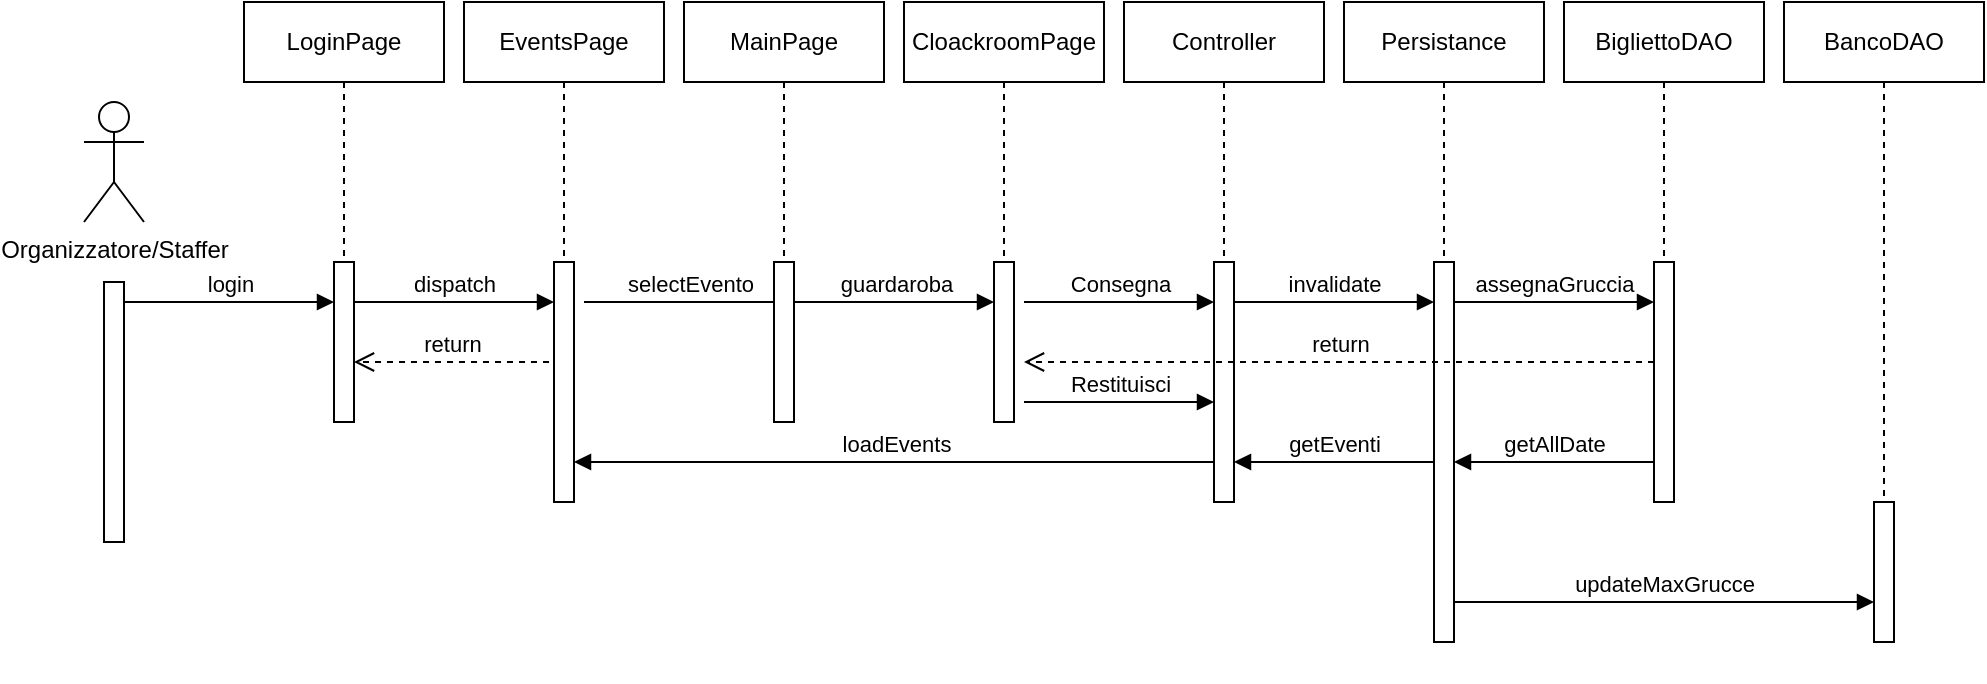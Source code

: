 <mxfile version="26.0.16">
  <diagram name="Page-1" id="qtzBd56Y72MIpkaMbCtu">
    <mxGraphModel dx="3044" dy="1520" grid="1" gridSize="10" guides="1" tooltips="1" connect="1" arrows="1" fold="1" page="1" pageScale="1" pageWidth="1169" pageHeight="827" math="0" shadow="0">
      <root>
        <mxCell id="0" />
        <mxCell id="1" parent="0" />
        <mxCell id="7uTut0DsjVxzeyFyZjMN-1" value="Organizzatore/Staffer" style="shape=umlActor;verticalLabelPosition=bottom;verticalAlign=top;html=1;" parent="1" vertex="1">
          <mxGeometry x="110" y="90" width="30" height="60" as="geometry" />
        </mxCell>
        <mxCell id="7uTut0DsjVxzeyFyZjMN-2" value="" style="html=1;points=[[0,0,0,0,5],[0,1,0,0,-5],[1,0,0,0,5],[1,1,0,0,-5]];perimeter=orthogonalPerimeter;outlineConnect=0;targetShapes=umlLifeline;portConstraint=eastwest;newEdgeStyle={&quot;curved&quot;:0,&quot;rounded&quot;:0};" parent="1" vertex="1">
          <mxGeometry x="120" y="180" width="10" height="130" as="geometry" />
        </mxCell>
        <mxCell id="7uTut0DsjVxzeyFyZjMN-3" value="login" style="html=1;verticalAlign=bottom;endArrow=block;edgeStyle=elbowEdgeStyle;elbow=vertical;curved=0;rounded=0;" parent="1" edge="1">
          <mxGeometry x="-0.003" relative="1" as="geometry">
            <mxPoint x="130" y="190" as="sourcePoint" />
            <Array as="points">
              <mxPoint x="215" y="190" />
            </Array>
            <mxPoint x="235" y="190" as="targetPoint" />
            <mxPoint as="offset" />
          </mxGeometry>
        </mxCell>
        <mxCell id="7uTut0DsjVxzeyFyZjMN-4" value="" style="group" parent="1" vertex="1" connectable="0">
          <mxGeometry x="190" y="40" width="100" height="210" as="geometry" />
        </mxCell>
        <mxCell id="7uTut0DsjVxzeyFyZjMN-5" value="LoginPage" style="shape=umlLifeline;perimeter=lifelinePerimeter;whiteSpace=wrap;html=1;container=0;dropTarget=0;collapsible=0;recursiveResize=0;outlineConnect=0;portConstraint=eastwest;newEdgeStyle={&quot;edgeStyle&quot;:&quot;elbowEdgeStyle&quot;,&quot;elbow&quot;:&quot;vertical&quot;,&quot;curved&quot;:0,&quot;rounded&quot;:0};" parent="7uTut0DsjVxzeyFyZjMN-4" vertex="1">
          <mxGeometry width="100" height="210" as="geometry" />
        </mxCell>
        <mxCell id="7uTut0DsjVxzeyFyZjMN-6" value="" style="html=1;points=[[0,0,0,0,5],[0,1,0,0,-5],[1,0,0,0,5],[1,1,0,0,-5]];perimeter=orthogonalPerimeter;outlineConnect=0;targetShapes=umlLifeline;portConstraint=eastwest;newEdgeStyle={&quot;curved&quot;:0,&quot;rounded&quot;:0};" parent="7uTut0DsjVxzeyFyZjMN-4" vertex="1">
          <mxGeometry x="45" y="130" width="10" height="80" as="geometry" />
        </mxCell>
        <mxCell id="7uTut0DsjVxzeyFyZjMN-7" value="return" style="html=1;verticalAlign=bottom;endArrow=open;dashed=1;endSize=8;curved=0;rounded=0;entryX=1.5;entryY=0.625;entryDx=0;entryDy=0;entryPerimeter=0;" parent="7uTut0DsjVxzeyFyZjMN-4" edge="1">
          <mxGeometry relative="1" as="geometry">
            <mxPoint x="152.5" y="180" as="sourcePoint" />
            <mxPoint x="55" y="180" as="targetPoint" />
          </mxGeometry>
        </mxCell>
        <mxCell id="7uTut0DsjVxzeyFyZjMN-8" value="dispatch" style="html=1;verticalAlign=bottom;endArrow=block;edgeStyle=elbowEdgeStyle;elbow=vertical;curved=0;rounded=0;" parent="1" source="7uTut0DsjVxzeyFyZjMN-6" target="7uTut0DsjVxzeyFyZjMN-11" edge="1">
          <mxGeometry relative="1" as="geometry">
            <mxPoint x="250" y="190" as="sourcePoint" />
            <Array as="points">
              <mxPoint x="300" y="190" />
            </Array>
            <mxPoint x="340" y="190" as="targetPoint" />
          </mxGeometry>
        </mxCell>
        <mxCell id="7uTut0DsjVxzeyFyZjMN-9" value="" style="group" parent="1" vertex="1" connectable="0">
          <mxGeometry x="300" y="40" width="100" height="270" as="geometry" />
        </mxCell>
        <mxCell id="7uTut0DsjVxzeyFyZjMN-10" value="EventsPage" style="shape=umlLifeline;perimeter=lifelinePerimeter;whiteSpace=wrap;html=1;container=0;dropTarget=0;collapsible=0;recursiveResize=0;outlineConnect=0;portConstraint=eastwest;newEdgeStyle={&quot;edgeStyle&quot;:&quot;elbowEdgeStyle&quot;,&quot;elbow&quot;:&quot;vertical&quot;,&quot;curved&quot;:0,&quot;rounded&quot;:0};" parent="7uTut0DsjVxzeyFyZjMN-9" vertex="1">
          <mxGeometry width="100" height="210" as="geometry" />
        </mxCell>
        <mxCell id="7uTut0DsjVxzeyFyZjMN-11" value="" style="html=1;points=[[0,0,0,0,5],[0,1,0,0,-5],[1,0,0,0,5],[1,1,0,0,-5]];perimeter=orthogonalPerimeter;outlineConnect=0;targetShapes=umlLifeline;portConstraint=eastwest;newEdgeStyle={&quot;curved&quot;:0,&quot;rounded&quot;:0};" parent="7uTut0DsjVxzeyFyZjMN-9" vertex="1">
          <mxGeometry x="45" y="130" width="10" height="120" as="geometry" />
        </mxCell>
        <mxCell id="7uTut0DsjVxzeyFyZjMN-12" value="selectEvento" style="html=1;verticalAlign=bottom;endArrow=block;edgeStyle=elbowEdgeStyle;elbow=vertical;curved=0;rounded=0;" parent="1" edge="1">
          <mxGeometry x="-0.003" relative="1" as="geometry">
            <mxPoint x="360" y="190" as="sourcePoint" />
            <Array as="points">
              <mxPoint x="445" y="190" />
            </Array>
            <mxPoint x="465" y="190" as="targetPoint" />
            <mxPoint as="offset" />
          </mxGeometry>
        </mxCell>
        <mxCell id="7uTut0DsjVxzeyFyZjMN-13" value="" style="group" parent="1" vertex="1" connectable="0">
          <mxGeometry x="410" y="40" width="100" height="210" as="geometry" />
        </mxCell>
        <mxCell id="7uTut0DsjVxzeyFyZjMN-14" value="MainPage" style="shape=umlLifeline;perimeter=lifelinePerimeter;whiteSpace=wrap;html=1;container=0;dropTarget=0;collapsible=0;recursiveResize=0;outlineConnect=0;portConstraint=eastwest;newEdgeStyle={&quot;edgeStyle&quot;:&quot;elbowEdgeStyle&quot;,&quot;elbow&quot;:&quot;vertical&quot;,&quot;curved&quot;:0,&quot;rounded&quot;:0};" parent="7uTut0DsjVxzeyFyZjMN-13" vertex="1">
          <mxGeometry width="100" height="210" as="geometry" />
        </mxCell>
        <mxCell id="7uTut0DsjVxzeyFyZjMN-15" value="" style="html=1;points=[[0,0,0,0,5],[0,1,0,0,-5],[1,0,0,0,5],[1,1,0,0,-5]];perimeter=orthogonalPerimeter;outlineConnect=0;targetShapes=umlLifeline;portConstraint=eastwest;newEdgeStyle={&quot;curved&quot;:0,&quot;rounded&quot;:0};" parent="7uTut0DsjVxzeyFyZjMN-13" vertex="1">
          <mxGeometry x="45" y="130" width="10" height="80" as="geometry" />
        </mxCell>
        <mxCell id="7uTut0DsjVxzeyFyZjMN-16" value="guardaroba" style="html=1;verticalAlign=bottom;endArrow=block;edgeStyle=elbowEdgeStyle;elbow=vertical;curved=0;rounded=0;" parent="1" source="7uTut0DsjVxzeyFyZjMN-15" target="7uTut0DsjVxzeyFyZjMN-40" edge="1">
          <mxGeometry x="0.012" relative="1" as="geometry">
            <mxPoint x="470" y="190" as="sourcePoint" />
            <Array as="points">
              <mxPoint x="520" y="190" />
            </Array>
            <mxPoint x="560" y="200" as="targetPoint" />
            <mxPoint as="offset" />
          </mxGeometry>
        </mxCell>
        <mxCell id="7uTut0DsjVxzeyFyZjMN-17" value="" style="group" parent="1" vertex="1" connectable="0">
          <mxGeometry x="630" y="40" width="100" height="260" as="geometry" />
        </mxCell>
        <mxCell id="7uTut0DsjVxzeyFyZjMN-18" value="Controller" style="shape=umlLifeline;perimeter=lifelinePerimeter;whiteSpace=wrap;html=1;container=0;dropTarget=0;collapsible=0;recursiveResize=0;outlineConnect=0;portConstraint=eastwest;newEdgeStyle={&quot;edgeStyle&quot;:&quot;elbowEdgeStyle&quot;,&quot;elbow&quot;:&quot;vertical&quot;,&quot;curved&quot;:0,&quot;rounded&quot;:0};" parent="7uTut0DsjVxzeyFyZjMN-17" vertex="1">
          <mxGeometry width="100" height="210" as="geometry" />
        </mxCell>
        <mxCell id="7uTut0DsjVxzeyFyZjMN-19" value="" style="html=1;points=[[0,0,0,0,5],[0,1,0,0,-5],[1,0,0,0,5],[1,1,0,0,-5]];perimeter=orthogonalPerimeter;outlineConnect=0;targetShapes=umlLifeline;portConstraint=eastwest;newEdgeStyle={&quot;curved&quot;:0,&quot;rounded&quot;:0};" parent="7uTut0DsjVxzeyFyZjMN-17" vertex="1">
          <mxGeometry x="45" y="130" width="10" height="120" as="geometry" />
        </mxCell>
        <mxCell id="7uTut0DsjVxzeyFyZjMN-20" value="Restituisci" style="html=1;verticalAlign=bottom;endArrow=block;edgeStyle=elbowEdgeStyle;elbow=vertical;curved=0;rounded=0;" parent="7uTut0DsjVxzeyFyZjMN-17" edge="1">
          <mxGeometry relative="1" as="geometry">
            <mxPoint x="-50" y="200" as="sourcePoint" />
            <Array as="points">
              <mxPoint x="5" y="200" />
            </Array>
            <mxPoint x="45" y="200" as="targetPoint" />
            <mxPoint as="offset" />
          </mxGeometry>
        </mxCell>
        <mxCell id="7uTut0DsjVxzeyFyZjMN-26" value="" style="group" parent="1" vertex="1" connectable="0">
          <mxGeometry x="740" y="40" width="100" height="340" as="geometry" />
        </mxCell>
        <mxCell id="7uTut0DsjVxzeyFyZjMN-27" value="Persistance" style="shape=umlLifeline;perimeter=lifelinePerimeter;whiteSpace=wrap;html=1;container=0;dropTarget=0;collapsible=0;recursiveResize=0;outlineConnect=0;portConstraint=eastwest;newEdgeStyle={&quot;edgeStyle&quot;:&quot;elbowEdgeStyle&quot;,&quot;elbow&quot;:&quot;vertical&quot;,&quot;curved&quot;:0,&quot;rounded&quot;:0};" parent="7uTut0DsjVxzeyFyZjMN-26" vertex="1">
          <mxGeometry width="100" height="210" as="geometry" />
        </mxCell>
        <mxCell id="7uTut0DsjVxzeyFyZjMN-28" value="" style="html=1;points=[[0,0,0,0,5],[0,1,0,0,-5],[1,0,0,0,5],[1,1,0,0,-5]];perimeter=orthogonalPerimeter;outlineConnect=0;targetShapes=umlLifeline;portConstraint=eastwest;newEdgeStyle={&quot;curved&quot;:0,&quot;rounded&quot;:0};" parent="7uTut0DsjVxzeyFyZjMN-26" vertex="1">
          <mxGeometry x="45" y="130" width="10" height="190" as="geometry" />
        </mxCell>
        <mxCell id="7uTut0DsjVxzeyFyZjMN-29" value="invalidate" style="html=1;verticalAlign=bottom;endArrow=block;edgeStyle=elbowEdgeStyle;elbow=vertical;curved=0;rounded=0;" parent="7uTut0DsjVxzeyFyZjMN-26" edge="1">
          <mxGeometry relative="1" as="geometry">
            <mxPoint x="-55" y="150" as="sourcePoint" />
            <Array as="points">
              <mxPoint y="150" />
            </Array>
            <mxPoint x="45" y="150" as="targetPoint" />
          </mxGeometry>
        </mxCell>
        <mxCell id="7uTut0DsjVxzeyFyZjMN-30" value="updateMaxGrucce" style="html=1;verticalAlign=bottom;endArrow=block;edgeStyle=elbowEdgeStyle;elbow=horizontal;curved=0;rounded=0;" parent="7uTut0DsjVxzeyFyZjMN-26" target="7uTut0DsjVxzeyFyZjMN-44" edge="1">
          <mxGeometry relative="1" as="geometry">
            <mxPoint x="55" y="300" as="sourcePoint" />
            <Array as="points">
              <mxPoint x="110" y="300" />
            </Array>
            <mxPoint x="155" y="300" as="targetPoint" />
          </mxGeometry>
        </mxCell>
        <mxCell id="7uTut0DsjVxzeyFyZjMN-31" value="" style="group" parent="1" vertex="1" connectable="0">
          <mxGeometry x="850" y="40" width="100" height="270" as="geometry" />
        </mxCell>
        <mxCell id="7uTut0DsjVxzeyFyZjMN-32" value="BigliettoDAO" style="shape=umlLifeline;perimeter=lifelinePerimeter;whiteSpace=wrap;html=1;container=0;dropTarget=0;collapsible=0;recursiveResize=0;outlineConnect=0;portConstraint=eastwest;newEdgeStyle={&quot;edgeStyle&quot;:&quot;elbowEdgeStyle&quot;,&quot;elbow&quot;:&quot;vertical&quot;,&quot;curved&quot;:0,&quot;rounded&quot;:0};" parent="7uTut0DsjVxzeyFyZjMN-31" vertex="1">
          <mxGeometry width="100" height="210" as="geometry" />
        </mxCell>
        <mxCell id="7uTut0DsjVxzeyFyZjMN-33" value="" style="html=1;points=[[0,0,0,0,5],[0,1,0,0,-5],[1,0,0,0,5],[1,1,0,0,-5]];perimeter=orthogonalPerimeter;outlineConnect=0;targetShapes=umlLifeline;portConstraint=eastwest;newEdgeStyle={&quot;curved&quot;:0,&quot;rounded&quot;:0};" parent="7uTut0DsjVxzeyFyZjMN-31" vertex="1">
          <mxGeometry x="45" y="130" width="10" height="120" as="geometry" />
        </mxCell>
        <mxCell id="7uTut0DsjVxzeyFyZjMN-34" value="assegnaGruccia" style="html=1;verticalAlign=bottom;endArrow=block;edgeStyle=elbowEdgeStyle;elbow=vertical;curved=0;rounded=0;" parent="7uTut0DsjVxzeyFyZjMN-31" edge="1">
          <mxGeometry relative="1" as="geometry">
            <mxPoint x="-55" y="150" as="sourcePoint" />
            <Array as="points">
              <mxPoint y="150" />
            </Array>
            <mxPoint x="45" y="150" as="targetPoint" />
          </mxGeometry>
        </mxCell>
        <mxCell id="7uTut0DsjVxzeyFyZjMN-35" value="loadEvents" style="html=1;verticalAlign=bottom;endArrow=block;edgeStyle=elbowEdgeStyle;elbow=vertical;curved=0;rounded=0;" parent="1" source="7uTut0DsjVxzeyFyZjMN-19" target="7uTut0DsjVxzeyFyZjMN-11" edge="1">
          <mxGeometry x="-0.003" relative="1" as="geometry">
            <mxPoint x="570" y="290" as="sourcePoint" />
            <Array as="points">
              <mxPoint x="460" y="270" />
            </Array>
            <mxPoint x="520" y="290" as="targetPoint" />
            <mxPoint as="offset" />
          </mxGeometry>
        </mxCell>
        <mxCell id="7uTut0DsjVxzeyFyZjMN-36" value="getEventi" style="html=1;verticalAlign=bottom;endArrow=block;edgeStyle=elbowEdgeStyle;elbow=vertical;curved=0;rounded=0;" parent="1" source="7uTut0DsjVxzeyFyZjMN-28" target="7uTut0DsjVxzeyFyZjMN-19" edge="1">
          <mxGeometry relative="1" as="geometry">
            <mxPoint x="695" y="200" as="sourcePoint" />
            <Array as="points">
              <mxPoint x="740" y="270" />
            </Array>
            <mxPoint x="795" y="200" as="targetPoint" />
          </mxGeometry>
        </mxCell>
        <mxCell id="7uTut0DsjVxzeyFyZjMN-37" value="getAllDate" style="html=1;verticalAlign=bottom;endArrow=block;edgeStyle=elbowEdgeStyle;elbow=vertical;curved=0;rounded=0;" parent="1" source="7uTut0DsjVxzeyFyZjMN-33" target="7uTut0DsjVxzeyFyZjMN-28" edge="1">
          <mxGeometry x="-0.003" relative="1" as="geometry">
            <mxPoint x="575" y="280" as="sourcePoint" />
            <Array as="points">
              <mxPoint x="850" y="270" />
            </Array>
            <mxPoint x="355" y="280" as="targetPoint" />
            <mxPoint as="offset" />
          </mxGeometry>
        </mxCell>
        <mxCell id="7uTut0DsjVxzeyFyZjMN-38" value="" style="group" parent="1" vertex="1" connectable="0">
          <mxGeometry x="520" y="40" width="100" height="260" as="geometry" />
        </mxCell>
        <mxCell id="7uTut0DsjVxzeyFyZjMN-39" value="CloackroomPage" style="shape=umlLifeline;perimeter=lifelinePerimeter;whiteSpace=wrap;html=1;container=0;dropTarget=0;collapsible=0;recursiveResize=0;outlineConnect=0;portConstraint=eastwest;newEdgeStyle={&quot;edgeStyle&quot;:&quot;elbowEdgeStyle&quot;,&quot;elbow&quot;:&quot;vertical&quot;,&quot;curved&quot;:0,&quot;rounded&quot;:0};" parent="7uTut0DsjVxzeyFyZjMN-38" vertex="1">
          <mxGeometry width="100" height="210" as="geometry" />
        </mxCell>
        <mxCell id="7uTut0DsjVxzeyFyZjMN-40" value="" style="html=1;points=[[0,0,0,0,5],[0,1,0,0,-5],[1,0,0,0,5],[1,1,0,0,-5]];perimeter=orthogonalPerimeter;outlineConnect=0;targetShapes=umlLifeline;portConstraint=eastwest;newEdgeStyle={&quot;curved&quot;:0,&quot;rounded&quot;:0};" parent="7uTut0DsjVxzeyFyZjMN-38" vertex="1">
          <mxGeometry x="45" y="130" width="10" height="80" as="geometry" />
        </mxCell>
        <mxCell id="7uTut0DsjVxzeyFyZjMN-41" value="Consegna" style="html=1;verticalAlign=bottom;endArrow=block;edgeStyle=elbowEdgeStyle;elbow=vertical;curved=0;rounded=0;" parent="7uTut0DsjVxzeyFyZjMN-38" target="7uTut0DsjVxzeyFyZjMN-19" edge="1">
          <mxGeometry relative="1" as="geometry">
            <mxPoint x="60" y="150" as="sourcePoint" />
            <Array as="points">
              <mxPoint x="115" y="150" />
            </Array>
            <mxPoint x="160" y="150" as="targetPoint" />
            <mxPoint as="offset" />
          </mxGeometry>
        </mxCell>
        <mxCell id="7uTut0DsjVxzeyFyZjMN-42" value="" style="group" parent="1" vertex="1" connectable="0">
          <mxGeometry x="960" y="40" width="100" height="320" as="geometry" />
        </mxCell>
        <mxCell id="7uTut0DsjVxzeyFyZjMN-43" value="BancoDAO" style="shape=umlLifeline;perimeter=lifelinePerimeter;whiteSpace=wrap;html=1;container=0;dropTarget=0;collapsible=0;recursiveResize=0;outlineConnect=0;portConstraint=eastwest;newEdgeStyle={&quot;edgeStyle&quot;:&quot;elbowEdgeStyle&quot;,&quot;elbow&quot;:&quot;vertical&quot;,&quot;curved&quot;:0,&quot;rounded&quot;:0};" parent="7uTut0DsjVxzeyFyZjMN-42" vertex="1">
          <mxGeometry width="100" height="280" as="geometry" />
        </mxCell>
        <mxCell id="7uTut0DsjVxzeyFyZjMN-44" value="" style="html=1;points=[[0,0,0,0,5],[0,1,0,0,-5],[1,0,0,0,5],[1,1,0,0,-5]];perimeter=orthogonalPerimeter;outlineConnect=0;targetShapes=umlLifeline;portConstraint=eastwest;newEdgeStyle={&quot;curved&quot;:0,&quot;rounded&quot;:0};" parent="7uTut0DsjVxzeyFyZjMN-42" vertex="1">
          <mxGeometry x="45" y="250" width="10" height="70" as="geometry" />
        </mxCell>
        <mxCell id="7uTut0DsjVxzeyFyZjMN-45" value="return" style="html=1;verticalAlign=bottom;endArrow=open;dashed=1;endSize=8;curved=0;rounded=0;entryX=1.5;entryY=0.625;entryDx=0;entryDy=0;entryPerimeter=0;" parent="1" source="7uTut0DsjVxzeyFyZjMN-33" target="7uTut0DsjVxzeyFyZjMN-40" edge="1">
          <mxGeometry relative="1" as="geometry">
            <mxPoint x="1000" y="230" as="sourcePoint" />
            <mxPoint x="920" y="230" as="targetPoint" />
          </mxGeometry>
        </mxCell>
      </root>
    </mxGraphModel>
  </diagram>
</mxfile>
